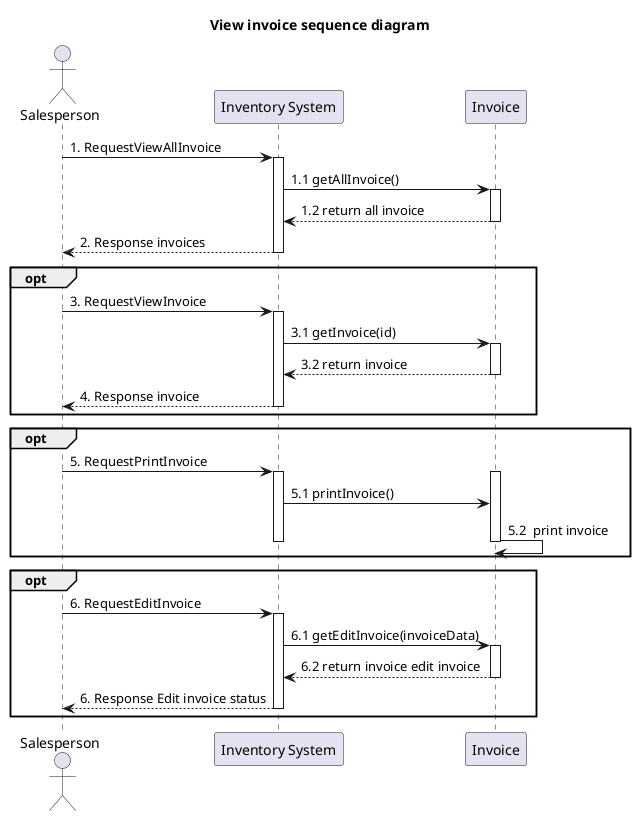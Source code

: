 @startuml
'example
title View invoice sequence diagram

actor Salesperson as actorSalesperson
participant "Inventory System" as InventorySystem
'participant "Inventory" as classInventory
participant "Invoice" as classInvoice

actorSalesperson -> InventorySystem: 1. RequestViewAllInvoice
activate InventorySystem

'-------------- START view product ---------------
InventorySystem -> classInvoice: 1.1 getAllInvoice()
activate classInvoice

classInvoice --> InventorySystem: 1.2 return all invoice
deactivate classInvoice

InventorySystem --> actorSalesperson : 2. Response invoices

deactivate InventorySystem


opt
actorSalesperson -> InventorySystem: 3. RequestViewInvoice
activate InventorySystem

InventorySystem -> classInvoice: 3.1 getInvoice(id)
activate classInvoice

classInvoice --> InventorySystem: 3.2 return invoice
deactivate classInvoice

InventorySystem --> actorSalesperson : 4. Response invoice
deactivate InventorySystem
end


opt
actorSalesperson -> InventorySystem : 5. RequestPrintInvoice
activate InventorySystem

activate classInvoice
InventorySystem -> classInvoice : 5.1 printInvoice()

classInvoice -> classInvoice : 5.2  print invoice
deactivate classInvoice
deactivate InventorySystem

end

opt
actorSalesperson -> InventorySystem: 6. RequestEditInvoice
activate InventorySystem

InventorySystem -> classInvoice: 6.1 getEditInvoice(invoiceData)
activate classInvoice

classInvoice --> InventorySystem: 6.2 return invoice edit invoice
deactivate classInvoice

InventorySystem --> actorSalesperson : 6. Response Edit invoice status
deactivate InventorySystem
end


@enduml